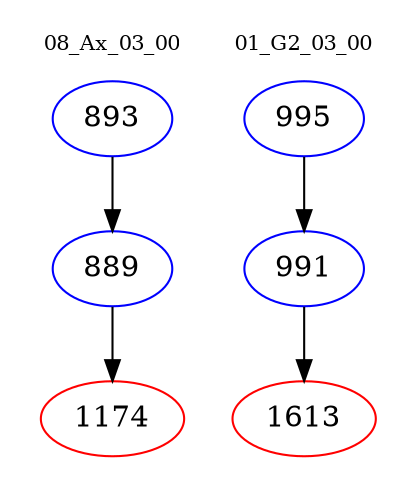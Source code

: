 digraph{
subgraph cluster_0 {
color = white
label = "08_Ax_03_00";
fontsize=10;
T0_893 [label="893", color="blue"]
T0_893 -> T0_889 [color="black"]
T0_889 [label="889", color="blue"]
T0_889 -> T0_1174 [color="black"]
T0_1174 [label="1174", color="red"]
}
subgraph cluster_1 {
color = white
label = "01_G2_03_00";
fontsize=10;
T1_995 [label="995", color="blue"]
T1_995 -> T1_991 [color="black"]
T1_991 [label="991", color="blue"]
T1_991 -> T1_1613 [color="black"]
T1_1613 [label="1613", color="red"]
}
}
